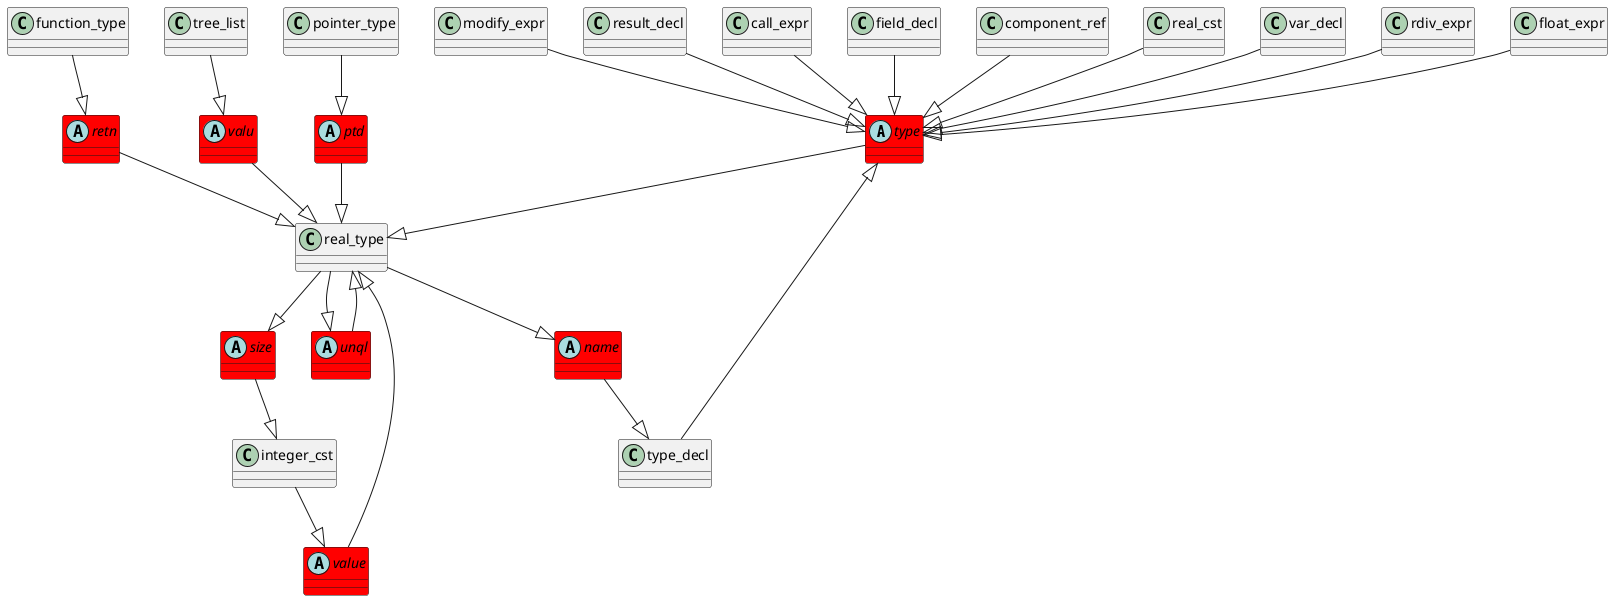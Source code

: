 @startuml
abstract class	type	 #red	
type	 --|> 	real_type	
type_decl	 --|> 	type	
abstract class	name	 #red	
name	 --|> 	type_decl	
real_type	 --|> 	name	
abstract class	size	 #red	
size	 --|> 	integer_cst	
real_type	 --|> 	size	
abstract class	retn	 #red	
retn	 --|> 	real_type	
function_type	 --|> 	retn	
abstract class	valu	 #red	
valu	 --|> 	real_type	
tree_list	 --|> 	valu	
modify_expr	 --|> 	type	
result_decl	 --|> 	type	
call_expr	 --|> 	type	
abstract class	ptd	 #red	
ptd	 --|> 	real_type	
pointer_type	 --|> 	ptd	
abstract class	value	 #red	
value	 --|> 	real_type	
integer_cst	 --|> 	value	
field_decl	 --|> 	type	
abstract class	unql	 #red	
unql	 --|> 	real_type	
real_type	 --|> 	unql	
component_ref	 --|> 	type	
real_cst	 --|> 	type	
var_decl	 --|> 	type	
rdiv_expr	 --|> 	type	
float_expr	 --|> 	type	
@enduml
